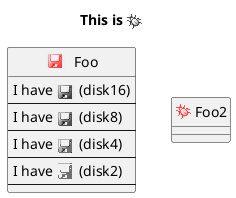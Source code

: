 {
  "sha1": "2hm2adhm2hixobvmo31zz1norlcn67k",
  "insertion": {
    "when": "2024-05-30T20:48:20.002Z",
    "user": "plantuml@gmail.com"
  }
}
@startuml
sprite $disk16 {
1144444556667788111
1143600000000999111
1143600000000ACA111
1153700000001A7A111
1153700000012B8A111
1153800000123B8A111
1163800001233C9A111
11634999AABBC99B111
11744566778899AB111
117456AAAAA99AAB111
118566AFC228AABB111
118567AC8118BBBB111
11867BD4433BBBBB111
1139AAAAABBBBBBC111
}
sprite $disk8 {
0044444446666688000
0042600000000888000
0042600000000ACA000
0042600000000A6A000
0042600000002A8A000
0042800000022A8A000
0062800000222C8A000
00624888AAAAC88A000
00644466668888AA000
006446AAAAA88AAA000
008466AEC228AAAA000
008466AC8008AAAA000
00866AC4422AAAAA000
0028AAAAAAAAAAAC000
}
sprite $disk4 {
0044444444444488000
0040400000000888000
00404000000008C8000
0040400000000848000
0040400000000888000
0040800000000888000
0040800000000C88000
004048888888C888000
0044444444888888000
0044448888888888000
0084448CC0088888000
0084448C80088888000
008448C440088888000
000888888888888C000
}
sprite $disk2 {
0044444444444488000
0000000000000000000
0000000000000088000
0000000000000888000
0000000000000888000
0000000000000808000
0000000000000888000
0000800000000888000
0000800000000888000
0000088888888888000
0000000000888888000
0000008888888888000
0080008880088888000
0080008880088888000
0080088000088888000
0008888888888888000
0000000000000000000
}
sprite $bug {
00000A00000000000
00000A000A0000000
00004C400A0000000
0AAACAA4C40000000
0004A02AAA0CC0000
0000A2A022A44AA00
0AA04A00022A40000
000ACA204224A0000
0000CA222644ACA00
0000C4A22484A40A0
0000A4AA444AA0000
000A000CAAAA00000
0000000C440000000
0000000C000000000
000000A0000000000
}

title This is <$bug>
class Foo <<($disk16,red)>> {
  I have <$disk16> (disk16)
  --
  I have <$disk8> (disk8)
  --
  I have <$disk4> (disk4)
  --
  I have <$disk2> (disk2)
  --
}

class Foo2 <<($bug,red)>>
@enduml
